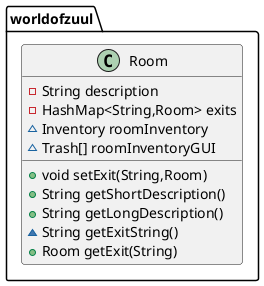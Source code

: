@startuml
class worldofzuul.Room {
- String description
- HashMap<String,Room> exits
~ Inventory roomInventory
~ Trash[] roomInventoryGUI
+ void setExit(String,Room)
+ String getShortDescription()
+ String getLongDescription()
~ String getExitString()
+ Room getExit(String)
}
@enduml